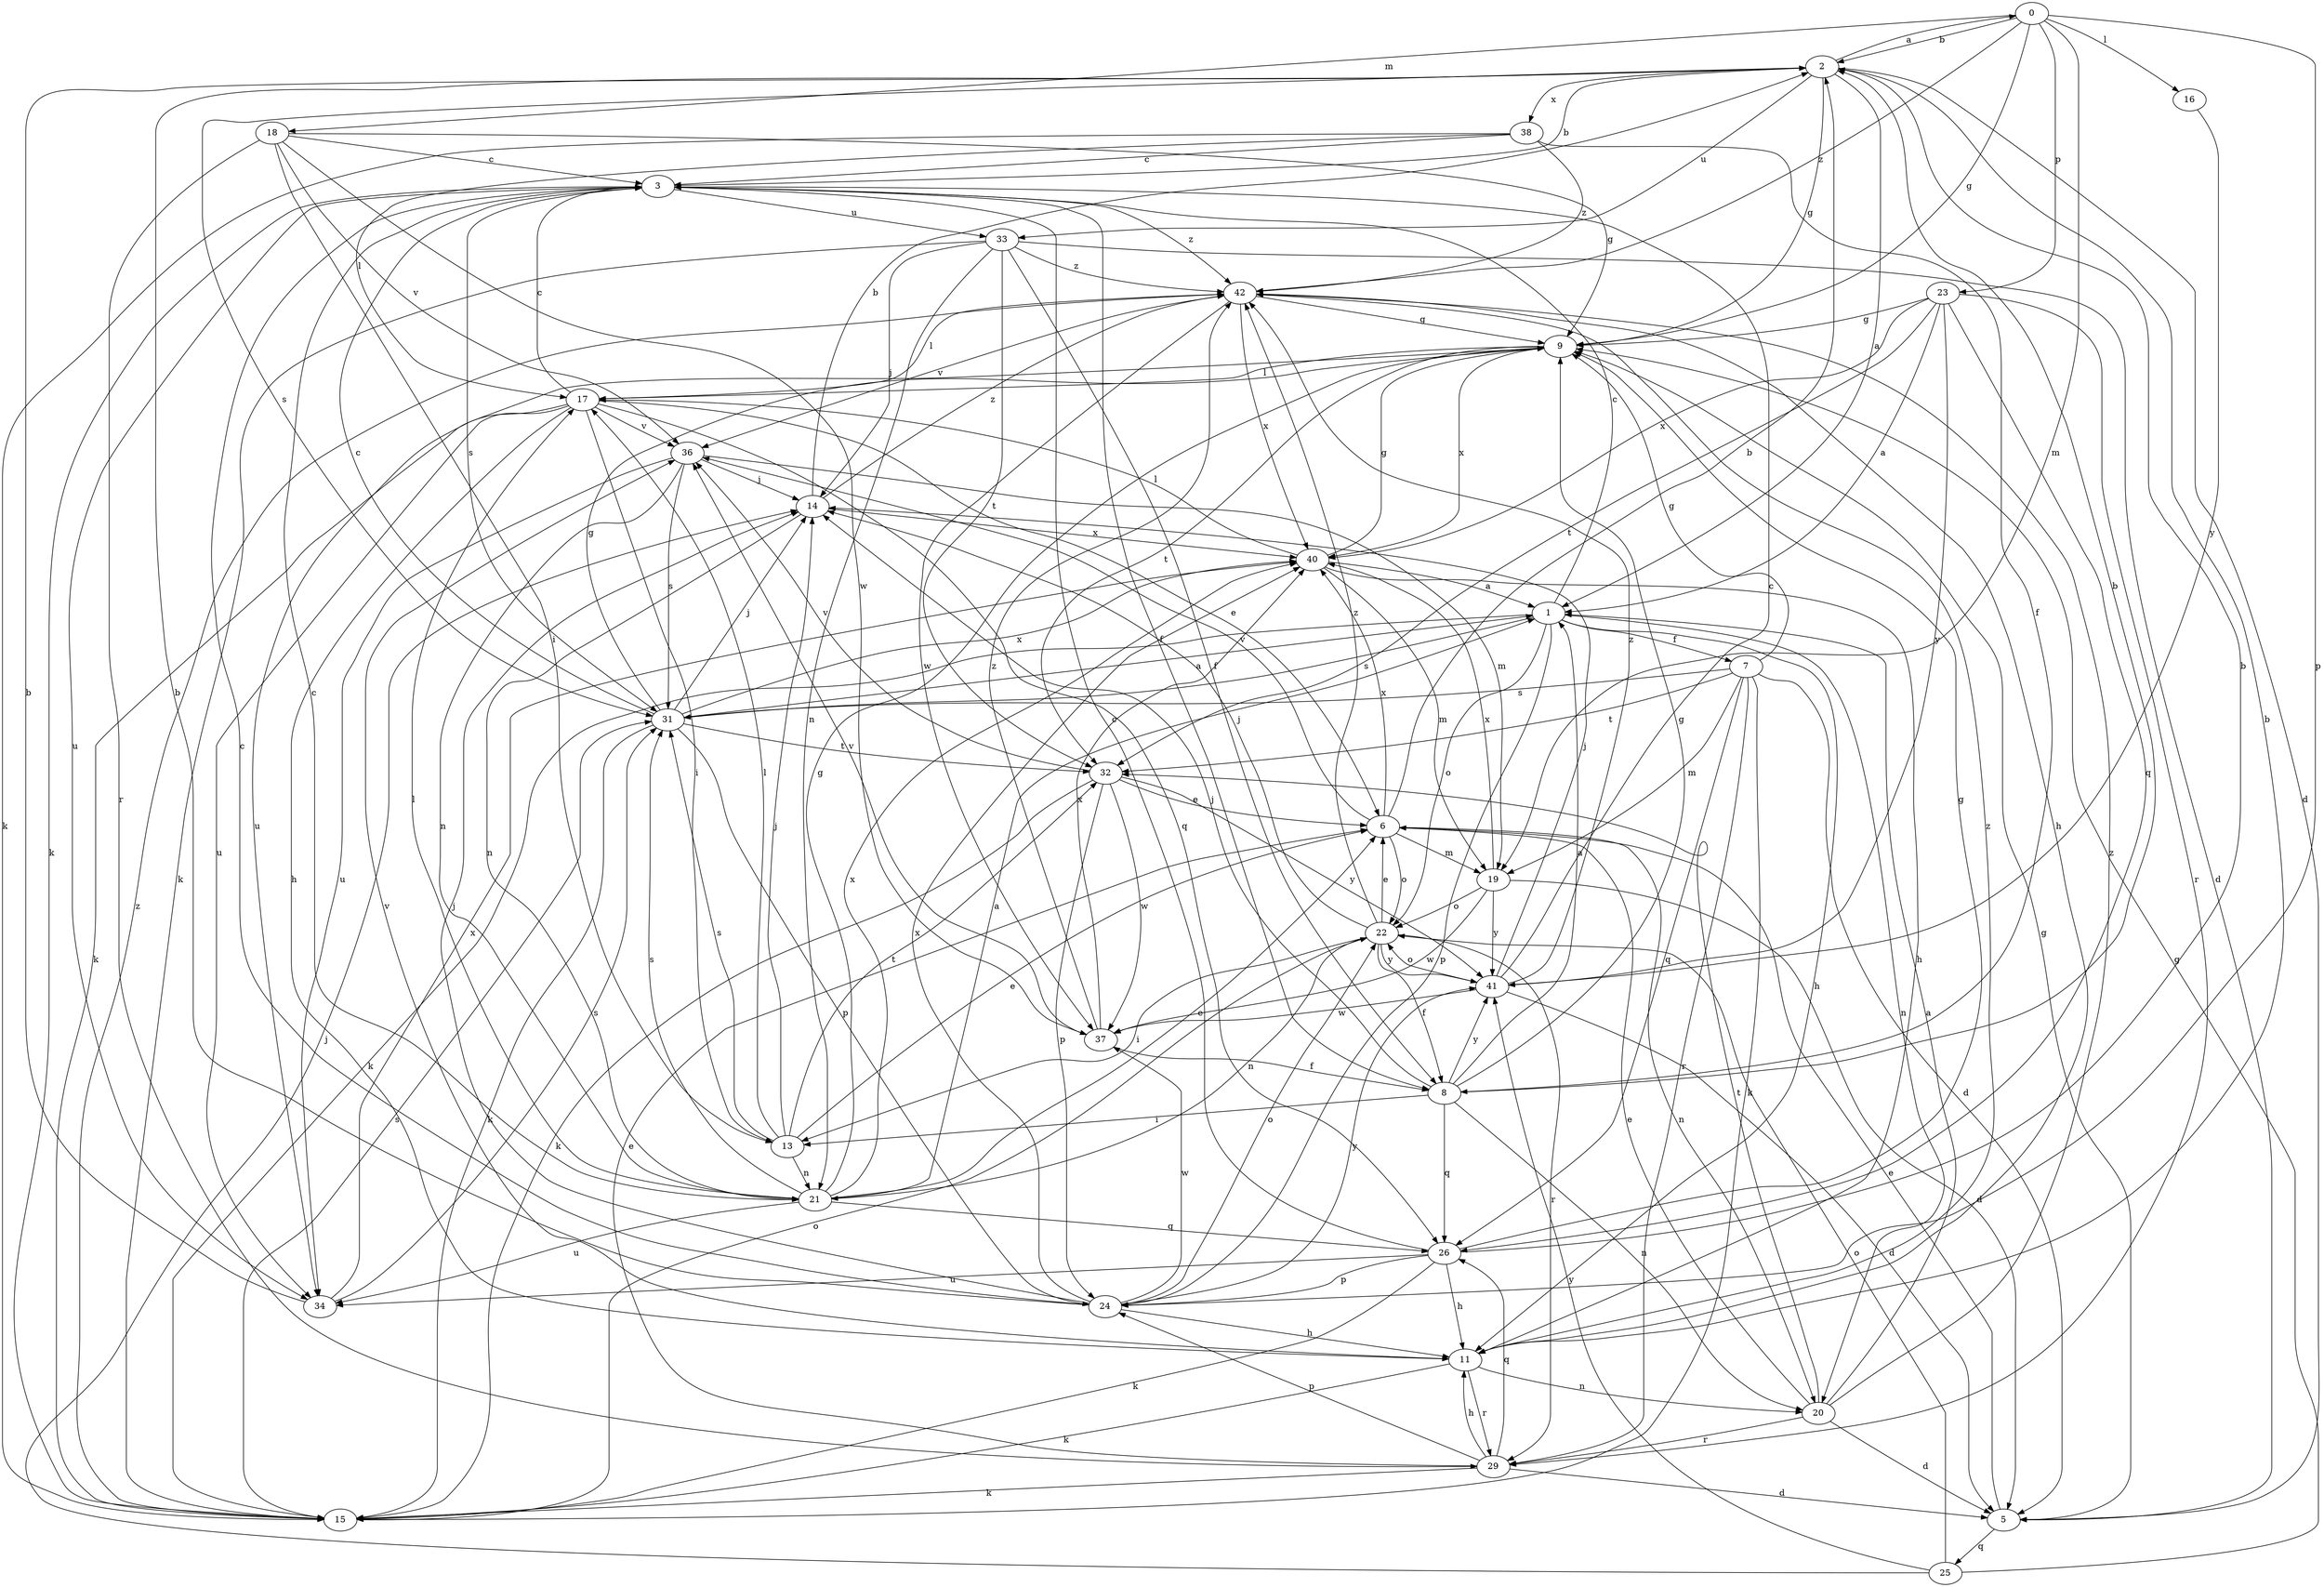 strict digraph  {
0;
1;
2;
3;
5;
6;
7;
8;
9;
11;
13;
14;
15;
16;
17;
18;
19;
20;
21;
22;
23;
24;
25;
26;
29;
31;
32;
33;
34;
36;
37;
38;
40;
41;
42;
0 -> 2  [label=b];
0 -> 9  [label=g];
0 -> 16  [label=l];
0 -> 18  [label=m];
0 -> 19  [label=m];
0 -> 23  [label=p];
0 -> 24  [label=p];
0 -> 42  [label=z];
1 -> 3  [label=c];
1 -> 7  [label=f];
1 -> 11  [label=h];
1 -> 15  [label=k];
1 -> 20  [label=n];
1 -> 22  [label=o];
1 -> 24  [label=p];
1 -> 31  [label=s];
2 -> 0  [label=a];
2 -> 1  [label=a];
2 -> 5  [label=d];
2 -> 9  [label=g];
2 -> 31  [label=s];
2 -> 33  [label=u];
2 -> 38  [label=x];
3 -> 2  [label=b];
3 -> 8  [label=f];
3 -> 15  [label=k];
3 -> 31  [label=s];
3 -> 33  [label=u];
3 -> 34  [label=u];
3 -> 42  [label=z];
5 -> 6  [label=e];
5 -> 9  [label=g];
5 -> 25  [label=q];
6 -> 2  [label=b];
6 -> 19  [label=m];
6 -> 20  [label=n];
6 -> 22  [label=o];
6 -> 36  [label=v];
6 -> 40  [label=x];
7 -> 5  [label=d];
7 -> 9  [label=g];
7 -> 15  [label=k];
7 -> 19  [label=m];
7 -> 26  [label=q];
7 -> 29  [label=r];
7 -> 31  [label=s];
7 -> 32  [label=t];
8 -> 1  [label=a];
8 -> 2  [label=b];
8 -> 9  [label=g];
8 -> 13  [label=i];
8 -> 14  [label=j];
8 -> 20  [label=n];
8 -> 26  [label=q];
8 -> 41  [label=y];
9 -> 17  [label=l];
9 -> 32  [label=t];
9 -> 34  [label=u];
9 -> 40  [label=x];
11 -> 2  [label=b];
11 -> 15  [label=k];
11 -> 20  [label=n];
11 -> 29  [label=r];
11 -> 36  [label=v];
11 -> 42  [label=z];
13 -> 6  [label=e];
13 -> 14  [label=j];
13 -> 17  [label=l];
13 -> 21  [label=n];
13 -> 31  [label=s];
13 -> 32  [label=t];
14 -> 2  [label=b];
14 -> 21  [label=n];
14 -> 40  [label=x];
14 -> 42  [label=z];
15 -> 22  [label=o];
15 -> 31  [label=s];
15 -> 42  [label=z];
16 -> 41  [label=y];
17 -> 3  [label=c];
17 -> 6  [label=e];
17 -> 11  [label=h];
17 -> 13  [label=i];
17 -> 15  [label=k];
17 -> 26  [label=q];
17 -> 34  [label=u];
17 -> 36  [label=v];
18 -> 3  [label=c];
18 -> 9  [label=g];
18 -> 13  [label=i];
18 -> 29  [label=r];
18 -> 36  [label=v];
18 -> 37  [label=w];
19 -> 5  [label=d];
19 -> 22  [label=o];
19 -> 37  [label=w];
19 -> 40  [label=x];
19 -> 41  [label=y];
20 -> 1  [label=a];
20 -> 5  [label=d];
20 -> 6  [label=e];
20 -> 29  [label=r];
20 -> 32  [label=t];
20 -> 42  [label=z];
21 -> 1  [label=a];
21 -> 3  [label=c];
21 -> 6  [label=e];
21 -> 9  [label=g];
21 -> 17  [label=l];
21 -> 26  [label=q];
21 -> 31  [label=s];
21 -> 34  [label=u];
21 -> 40  [label=x];
22 -> 6  [label=e];
22 -> 8  [label=f];
22 -> 13  [label=i];
22 -> 14  [label=j];
22 -> 21  [label=n];
22 -> 29  [label=r];
22 -> 41  [label=y];
22 -> 42  [label=z];
23 -> 1  [label=a];
23 -> 9  [label=g];
23 -> 26  [label=q];
23 -> 29  [label=r];
23 -> 32  [label=t];
23 -> 40  [label=x];
23 -> 41  [label=y];
24 -> 2  [label=b];
24 -> 3  [label=c];
24 -> 11  [label=h];
24 -> 14  [label=j];
24 -> 22  [label=o];
24 -> 37  [label=w];
24 -> 40  [label=x];
24 -> 41  [label=y];
25 -> 9  [label=g];
25 -> 14  [label=j];
25 -> 22  [label=o];
25 -> 41  [label=y];
26 -> 2  [label=b];
26 -> 3  [label=c];
26 -> 9  [label=g];
26 -> 11  [label=h];
26 -> 15  [label=k];
26 -> 24  [label=p];
26 -> 34  [label=u];
29 -> 5  [label=d];
29 -> 6  [label=e];
29 -> 11  [label=h];
29 -> 15  [label=k];
29 -> 24  [label=p];
29 -> 26  [label=q];
31 -> 1  [label=a];
31 -> 3  [label=c];
31 -> 9  [label=g];
31 -> 14  [label=j];
31 -> 15  [label=k];
31 -> 24  [label=p];
31 -> 32  [label=t];
31 -> 40  [label=x];
32 -> 6  [label=e];
32 -> 15  [label=k];
32 -> 24  [label=p];
32 -> 36  [label=v];
32 -> 37  [label=w];
32 -> 41  [label=y];
33 -> 5  [label=d];
33 -> 8  [label=f];
33 -> 14  [label=j];
33 -> 15  [label=k];
33 -> 21  [label=n];
33 -> 32  [label=t];
33 -> 42  [label=z];
34 -> 2  [label=b];
34 -> 31  [label=s];
34 -> 40  [label=x];
36 -> 14  [label=j];
36 -> 19  [label=m];
36 -> 21  [label=n];
36 -> 31  [label=s];
36 -> 34  [label=u];
37 -> 8  [label=f];
37 -> 36  [label=v];
37 -> 40  [label=x];
37 -> 42  [label=z];
38 -> 3  [label=c];
38 -> 8  [label=f];
38 -> 15  [label=k];
38 -> 17  [label=l];
38 -> 42  [label=z];
40 -> 1  [label=a];
40 -> 9  [label=g];
40 -> 11  [label=h];
40 -> 17  [label=l];
40 -> 19  [label=m];
41 -> 3  [label=c];
41 -> 5  [label=d];
41 -> 14  [label=j];
41 -> 22  [label=o];
41 -> 37  [label=w];
41 -> 42  [label=z];
42 -> 9  [label=g];
42 -> 11  [label=h];
42 -> 17  [label=l];
42 -> 36  [label=v];
42 -> 37  [label=w];
42 -> 40  [label=x];
}
